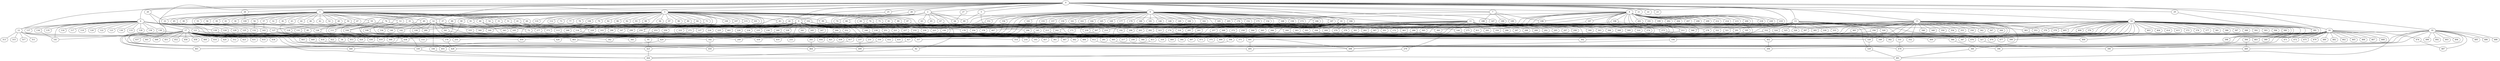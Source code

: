 
graph graphname {
    0 -- 1
0 -- 2
0 -- 3
0 -- 4
0 -- 5
0 -- 6
0 -- 7
0 -- 8
0 -- 9
0 -- 10
0 -- 11
0 -- 12
0 -- 13
0 -- 14
0 -- 15
0 -- 16
0 -- 17
0 -- 18
0 -- 19
0 -- 20
0 -- 21
0 -- 22
0 -- 23
0 -- 24
0 -- 25
0 -- 26
0 -- 27
0 -- 28
0 -- 29
0 -- 278
1 -- 30
1 -- 31
1 -- 32
1 -- 33
1 -- 34
1 -- 35
1 -- 36
1 -- 37
1 -- 38
1 -- 39
1 -- 40
1 -- 41
1 -- 42
1 -- 43
1 -- 44
1 -- 45
1 -- 46
1 -- 47
1 -- 48
1 -- 49
1 -- 50
1 -- 51
1 -- 52
1 -- 53
1 -- 54
1 -- 55
1 -- 56
1 -- 57
1 -- 58
1 -- 59
1 -- 60
1 -- 61
2 -- 64
2 -- 66
2 -- 67
2 -- 68
2 -- 69
2 -- 70
2 -- 65
2 -- 62
2 -- 63
2 -- 359
2 -- 142
3 -- 71
3 -- 72
3 -- 73
3 -- 74
3 -- 75
3 -- 76
3 -- 77
3 -- 78
3 -- 79
3 -- 80
3 -- 81
3 -- 82
3 -- 83
3 -- 84
3 -- 85
3 -- 86
3 -- 87
3 -- 88
3 -- 89
3 -- 90
3 -- 91
3 -- 92
3 -- 93
3 -- 94
3 -- 95
3 -- 96
3 -- 97
3 -- 98
3 -- 99
3 -- 100
3 -- 101
3 -- 102
3 -- 103
3 -- 104
3 -- 105
3 -- 106
3 -- 107
3 -- 108
3 -- 109
3 -- 110
3 -- 111
3 -- 112
3 -- 113
3 -- 114
3 -- 115
3 -- 411
3 -- 205
4 -- 128
4 -- 130
4 -- 131
4 -- 132
4 -- 133
4 -- 134
4 -- 129
4 -- 136
4 -- 137
4 -- 138
4 -- 139
4 -- 140
4 -- 141
4 -- 142
4 -- 143
4 -- 135
4 -- 116
4 -- 117
4 -- 118
4 -- 119
4 -- 120
4 -- 121
4 -- 122
4 -- 123
4 -- 124
4 -- 125
4 -- 126
4 -- 127
4 -- 12
4 -- 85
5 -- 282
5 -- 69
6 -- 144
6 -- 145
6 -- 146
6 -- 147
6 -- 148
6 -- 149
6 -- 150
6 -- 151
6 -- 152
6 -- 153
6 -- 154
6 -- 155
6 -- 156
6 -- 157
6 -- 158
6 -- 159
6 -- 160
6 -- 161
6 -- 162
6 -- 163
6 -- 164
6 -- 165
6 -- 166
6 -- 167
6 -- 168
6 -- 169
6 -- 170
6 -- 171
6 -- 172
6 -- 173
6 -- 174
6 -- 175
6 -- 176
6 -- 177
6 -- 178
6 -- 179
6 -- 180
6 -- 181
6 -- 182
6 -- 183
6 -- 184
6 -- 185
6 -- 186
6 -- 187
7 -- 188
7 -- 189
7 -- 190
7 -- 267
7 -- 198
8 -- 191
8 -- 192
8 -- 193
8 -- 194
8 -- 195
8 -- 196
8 -- 197
8 -- 198
8 -- 199
8 -- 200
8 -- 201
8 -- 202
8 -- 203
8 -- 204
8 -- 205
8 -- 206
8 -- 207
8 -- 208
8 -- 209
8 -- 210
8 -- 211
8 -- 212
8 -- 213
8 -- 214
8 -- 215
8 -- 216
8 -- 217
8 -- 218
8 -- 219
8 -- 220
9 -- 221
9 -- 222
9 -- 223
9 -- 224
9 -- 225
9 -- 226
9 -- 227
9 -- 228
9 -- 229
9 -- 230
9 -- 231
9 -- 232
9 -- 233
9 -- 234
9 -- 235
9 -- 236
9 -- 237
9 -- 238
9 -- 239
9 -- 240
9 -- 241
9 -- 242
9 -- 243
9 -- 244
9 -- 245
9 -- 246
9 -- 247
9 -- 248
9 -- 249
9 -- 250
9 -- 251
9 -- 252
9 -- 253
9 -- 254
10 -- 256
10 -- 258
10 -- 259
10 -- 260
10 -- 261
10 -- 262
10 -- 257
10 -- 264
10 -- 265
10 -- 266
10 -- 263
10 -- 268
10 -- 269
10 -- 270
10 -- 271
10 -- 272
10 -- 267
10 -- 255
11 -- 273
11 -- 274
11 -- 275
11 -- 276
11 -- 277
11 -- 278
11 -- 279
11 -- 280
11 -- 281
11 -- 282
11 -- 283
11 -- 284
11 -- 285
11 -- 286
11 -- 287
11 -- 288
11 -- 289
11 -- 290
11 -- 291
11 -- 292
11 -- 293
11 -- 294
11 -- 295
11 -- 296
11 -- 297
11 -- 298
11 -- 299
11 -- 300
11 -- 301
11 -- 302
11 -- 303
11 -- 304
11 -- 305
11 -- 306
11 -- 307
11 -- 308
11 -- 309
11 -- 310
11 -- 144
12 -- 311
12 -- 312
12 -- 313
12 -- 314
12 -- 315
12 -- 316
12 -- 317
13 -- 320
13 -- 322
13 -- 323
13 -- 324
13 -- 325
13 -- 326
13 -- 321
13 -- 328
13 -- 329
13 -- 330
13 -- 327
13 -- 332
13 -- 333
13 -- 331
13 -- 318
13 -- 319
13 -- 172
14 -- 334
14 -- 335
14 -- 336
14 -- 337
14 -- 338
14 -- 339
14 -- 340
14 -- 341
14 -- 342
14 -- 343
14 -- 344
14 -- 345
14 -- 280
15 -- 346
15 -- 347
15 -- 348
15 -- 349
15 -- 350
15 -- 351
15 -- 352
15 -- 353
15 -- 354
15 -- 355
15 -- 356
15 -- 357
15 -- 358
15 -- 359
15 -- 360
15 -- 361
15 -- 362
15 -- 363
15 -- 364
15 -- 365
15 -- 366
15 -- 367
15 -- 368
15 -- 369
15 -- 291
15 -- 405
15 -- 328
16 -- 384
16 -- 386
16 -- 387
16 -- 388
16 -- 389
16 -- 390
16 -- 385
16 -- 392
16 -- 393
16 -- 394
16 -- 395
16 -- 396
16 -- 397
16 -- 398
16 -- 399
16 -- 400
16 -- 401
16 -- 402
16 -- 403
16 -- 404
16 -- 405
16 -- 406
16 -- 407
16 -- 408
16 -- 409
16 -- 410
16 -- 411
16 -- 412
16 -- 413
16 -- 414
16 -- 415
16 -- 391
16 -- 370
16 -- 371
16 -- 372
16 -- 373
16 -- 374
16 -- 375
16 -- 376
16 -- 377
16 -- 378
16 -- 379
16 -- 380
16 -- 381
16 -- 382
16 -- 383
17 -- 416
17 -- 417
17 -- 418
17 -- 419
17 -- 420
17 -- 421
17 -- 422
17 -- 423
17 -- 424
17 -- 425
17 -- 426
17 -- 427
17 -- 428
17 -- 429
17 -- 430
17 -- 431
17 -- 432
17 -- 433
17 -- 434
17 -- 435
17 -- 436
17 -- 437
17 -- 438
17 -- 439
17 -- 440
17 -- 441
17 -- 442
17 -- 443
17 -- 444
17 -- 445
17 -- 446
17 -- 447
17 -- 448
17 -- 449
17 -- 450
17 -- 451
17 -- 452
17 -- 453
17 -- 454
17 -- 455
17 -- 456
17 -- 457
17 -- 458
17 -- 459
17 -- 460
17 -- 461
17 -- 34
18 -- 462
18 -- 463
18 -- 464
18 -- 465
18 -- 466
18 -- 467
18 -- 468
18 -- 469
18 -- 470
18 -- 471
18 -- 472
18 -- 473
18 -- 474
18 -- 475
18 -- 476
18 -- 477
18 -- 478
18 -- 479
18 -- 480
18 -- 481
18 -- 482
18 -- 483
18 -- 484
18 -- 327
18 -- 389
19 -- 485
19 -- 486
19 -- 487
19 -- 488
19 -- 489
19 -- 490
19 -- 491
19 -- 492
19 -- 493
19 -- 494
19 -- 495
19 -- 496
19 -- 497
19 -- 498
19 -- 499
20 -- 339
20 -- 33
24 -- 438
24 -- 229
24 -- 296
25 -- 230
26 -- 109
26 -- 461
27 -- 64
28 -- 150
29 -- 391
31 -- 277
35 -- 280
35 -- 373
35 -- 104
37 -- 341
37 -- 401
40 -- 357
41 -- 167
41 -- 178
45 -- 422
47 -- 497
48 -- 267
48 -- 105
48 -- 469
49 -- 412
49 -- 290
50 -- 127
50 -- 299
50 -- 131
50 -- 126
51 -- 229
53 -- 463
53 -- 108
54 -- 72
54 -- 277
56 -- 132
57 -- 143
59 -- 118
59 -- 111
59 -- 160
60 -- 378
62 -- 444
66 -- 407
67 -- 476
68 -- 427
70 -- 150
71 -- 373
72 -- 217
74 -- 126
74 -- 271
74 -- 419
75 -- 323
76 -- 206
76 -- 203
76 -- 103
80 -- 407
80 -- 140
81 -- 318
83 -- 213
83 -- 114
84 -- 343
84 -- 351
87 -- 363
88 -- 453
89 -- 260
90 -- 424
91 -- 160
95 -- 425
97 -- 459
98 -- 248
99 -- 192
102 -- 229
102 -- 395
102 -- 210
104 -- 438
104 -- 461
106 -- 340
107 -- 259
108 -- 182
108 -- 255
113 -- 473
113 -- 426
114 -- 410
115 -- 259
118 -- 361
118 -- 193
121 -- 436
124 -- 170
125 -- 216
126 -- 419
127 -- 463
127 -- 412
129 -- 255
131 -- 328
134 -- 141
138 -- 484
138 -- 141
139 -- 419
139 -- 153
144 -- 399
145 -- 216
145 -- 454
147 -- 383
147 -- 385
150 -- 231
151 -- 223
156 -- 438
158 -- 344
162 -- 285
166 -- 171
168 -- 242
168 -- 294
170 -- 428
173 -- 239
174 -- 382
174 -- 498
174 -- 429
175 -- 318
175 -- 254
176 -- 397
176 -- 293
178 -- 412
182 -- 450
183 -- 316
184 -- 270
185 -- 368
186 -- 445
187 -- 318
188 -- 417
194 -- 498
195 -- 302
195 -- 344
196 -- 337
196 -- 211
196 -- 370
197 -- 270
198 -- 262
200 -- 260
201 -- 379
201 -- 211
211 -- 432
213 -- 491
213 -- 281
219 -- 291
221 -- 491
227 -- 402
228 -- 233
232 -- 349
237 -- 499
238 -- 400
239 -- 327
240 -- 410
240 -- 249
240 -- 375
242 -- 256
243 -- 464
244 -- 454
244 -- 421
244 -- 319
246 -- 281
246 -- 357
250 -- 429
251 -- 371
253 -- 345
257 -- 426
259 -- 342
259 -- 302
260 -- 409
261 -- 312
267 -- 436
268 -- 430
271 -- 448
273 -- 352
276 -- 459
277 -- 364
278 -- 344
279 -- 444
284 -- 316
284 -- 366
290 -- 419
291 -- 412
294 -- 477
296 -- 314
301 -- 421
304 -- 450
305 -- 314
307 -- 439
316 -- 339
318 -- 470
320 -- 349
321 -- 457
322 -- 435
327 -- 390
328 -- 329
329 -- 481
331 -- 478
332 -- 347
332 -- 427
335 -- 413
336 -- 481
339 -- 444
341 -- 447
353 -- 483
356 -- 445
360 -- 481
365 -- 447
366 -- 396
376 -- 442
380 -- 398
383 -- 406
384 -- 489
391 -- 483
402 -- 496
408 -- 447
412 -- 478
413 -- 425
417 -- 428
418 -- 496
418 -- 495
425 -- 444
427 -- 461
429 -- 455
438 -- 440
443 -- 464
445 -- 498
449 -- 499
463 -- 489
474 -- 487
491 -- 495

}
